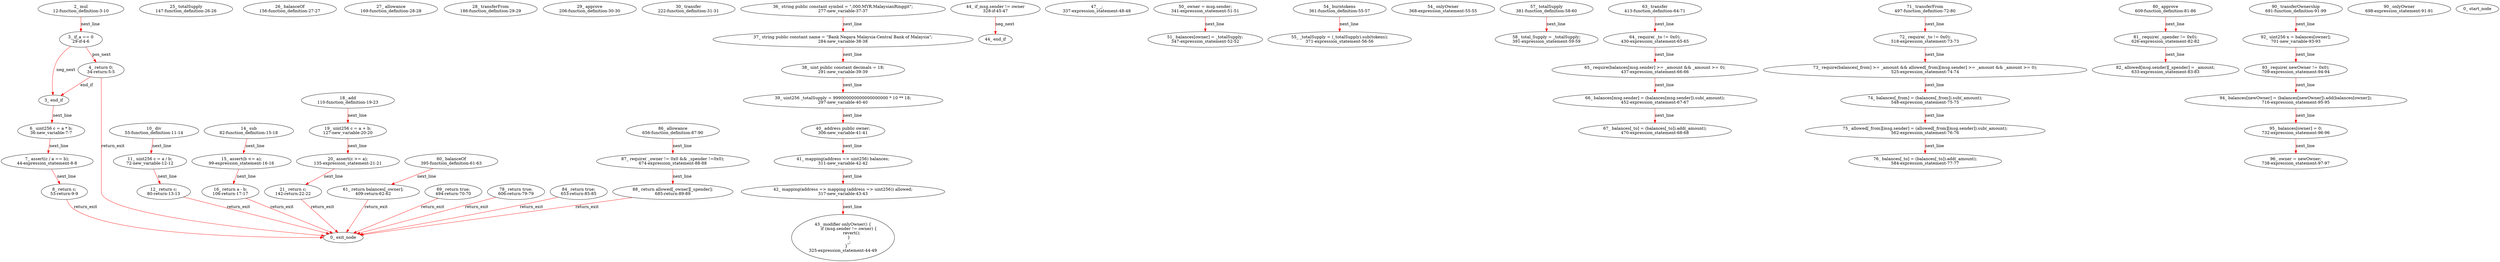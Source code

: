 digraph  {
12 [label="2_ mul\n12-function_definition-3-10", type_label=function_definition];
29 [label="3_ if_a == 0\n29-if-4-6", type_label=if];
776 [label="3_ end_if", type_label=end_if];
34 [label="4_ return 0;\n34-return-5-5", type_label=return];
36 [label="6_ uint256 c = a * b;\n36-new_variable-7-7", type_label=new_variable];
44 [label="7_ assert(c / a == b);\n44-expression_statement-8-8", type_label=expression_statement];
53 [label="8_ return c;\n53-return-9-9", type_label=return];
55 [label="10_ div\n55-function_definition-11-14", type_label=function_definition];
72 [label="11_ uint256 c = a / b;\n72-new_variable-12-12", type_label=new_variable];
80 [label="12_ return c;\n80-return-13-13", type_label=return];
82 [label="14_ sub\n82-function_definition-15-18", type_label=function_definition];
99 [label="15_ assert(b <= a);\n99-expression_statement-16-16", type_label=expression_statement];
106 [label="16_ return a - b;\n106-return-17-17", type_label=return];
110 [label="18_ add\n110-function_definition-19-23", type_label=function_definition];
127 [label="19_ uint256 c = a + b;\n127-new_variable-20-20", type_label=new_variable];
135 [label="20_ assert(c >= a);\n135-expression_statement-21-21", type_label=expression_statement];
142 [label="21_ return c;\n142-return-22-22", type_label=return];
147 [label="25_ totalSupply\n147-function_definition-26-26", type_label=function_definition];
156 [label="26_ balanceOf\n156-function_definition-27-27", type_label=function_definition];
169 [label="27_ allowance\n169-function_definition-28-28", type_label=function_definition];
186 [label="28_ transferFrom\n186-function_definition-29-29", type_label=function_definition];
206 [label="29_ approve\n206-function_definition-30-30", type_label=function_definition];
222 [label="30_ transfer\n222-function_definition-31-31", type_label=function_definition];
277 [label="36_ string public constant symbol = \",000.MYR.MalaysianRinggit\";\n277-new_variable-37-37", type_label=new_variable];
284 [label="37_ string public constant name = \"Bank Negara Malaysia-Central Bank of Malaysia\";\n284-new_variable-38-38", type_label=new_variable];
291 [label="38_ uint public constant decimals = 18;\n291-new_variable-39-39", type_label=new_variable];
297 [label="39_ uint256 _totalSupply = 999000000000000000000 * 10 ** 18;\n297-new_variable-40-40", type_label=new_variable];
306 [label="40_ address public owner;\n306-new_variable-41-41", type_label=new_variable];
311 [label="41_ mapping(address => uint256) balances;\n311-new_variable-42-42", type_label=new_variable];
317 [label="42_ mapping(address => mapping (address => uint256)) allowed;\n317-new_variable-43-43", type_label=new_variable];
325 [label="43_ modifier onlyOwner() {\n         if (msg.sender != owner) {\n             revert();\n         }\n         _;\n     }\n325-expression_statement-44-49", type_label=expression_statement];
328 [label="44_ if_msg.sender != owner\n328-if-45-47", type_label=if];
1075 [label="44_ end_if", type_label=end_if];
337 [label="47_ _;\n337-expression_statement-48-48", type_label=expression_statement];
341 [label="50_ owner = msg.sender;\n341-expression_statement-51-51", type_label=expression_statement];
347 [label="51_ balances[owner] = _totalSupply;\n347-expression_statement-52-52", type_label=expression_statement];
361 [label="54_ burntokens\n361-function_definition-55-57", type_label=function_definition];
368 [label="54_ onlyOwner\n368-expression_statement-55-55", type_label=expression_statement];
371 [label="55_ _totalSupply = (_totalSupply).sub(tokens);\n371-expression_statement-56-56", type_label=expression_statement];
381 [label="57_ totalSupply\n381-function_definition-58-60", type_label=function_definition];
391 [label="58_ total_Supply = _totalSupply;\n391-expression_statement-59-59", type_label=expression_statement];
395 [label="60_ balanceOf\n395-function_definition-61-63", type_label=function_definition];
409 [label="61_ return balances[_owner];\n409-return-62-62", type_label=return];
413 [label="63_ transfer\n413-function_definition-64-71", type_label=function_definition];
430 [label="64_ require( _to != 0x0);\n430-expression_statement-65-65", type_label=expression_statement];
437 [label="65_ require(balances[msg.sender] >= _amount && _amount >= 0);\n437-expression_statement-66-66", type_label=expression_statement];
452 [label="66_ balances[msg.sender] = (balances[msg.sender]).sub(_amount);\n452-expression_statement-67-67", type_label=expression_statement];
470 [label="67_ balances[_to] = (balances[_to]).add(_amount);\n470-expression_statement-68-68", type_label=expression_statement];
494 [label="69_ return true;\n494-return-70-70", type_label=return];
497 [label="71_ transferFrom\n497-function_definition-72-80", type_label=function_definition];
518 [label="72_ require( _to != 0x0);\n518-expression_statement-73-73", type_label=expression_statement];
525 [label="73_ require(balances[_from] >= _amount && allowed[_from][msg.sender] >= _amount && _amount >= 0);\n525-expression_statement-74-74", type_label=expression_statement];
548 [label="74_ balances[_from] = (balances[_from]).sub(_amount);\n548-expression_statement-75-75", type_label=expression_statement];
562 [label="75_ allowed[_from][msg.sender] = (allowed[_from][msg.sender]).sub(_amount);\n562-expression_statement-76-76", type_label=expression_statement];
584 [label="76_ balances[_to] = (balances[_to]).add(_amount);\n584-expression_statement-77-77", type_label=expression_statement];
606 [label="78_ return true;\n606-return-79-79", type_label=return];
609 [label="80_ approve\n609-function_definition-81-86", type_label=function_definition];
626 [label="81_ require( _spender != 0x0);\n626-expression_statement-82-82", type_label=expression_statement];
633 [label="82_ allowed[msg.sender][_spender] = _amount;\n633-expression_statement-83-83", type_label=expression_statement];
653 [label="84_ return true;\n653-return-85-85", type_label=return];
656 [label="86_ allowance\n656-function_definition-87-90", type_label=function_definition];
674 [label="87_ require( _owner != 0x0 && _spender !=0x0);\n674-expression_statement-88-88", type_label=expression_statement];
685 [label="88_ return allowed[_owner][_spender];\n685-return-89-89", type_label=return];
691 [label="90_ transferOwnership\n691-function_definition-91-99", type_label=function_definition];
698 [label="90_ onlyOwner\n698-expression_statement-91-91", type_label=expression_statement];
701 [label="92_ uint256 x = balances[owner];\n701-new_variable-93-93", type_label=new_variable];
709 [label="93_ require( newOwner != 0x0);\n709-expression_statement-94-94", type_label=expression_statement];
716 [label="94_ balances[newOwner] = (balances[newOwner]).add(balances[owner]);\n716-expression_statement-95-95", type_label=expression_statement];
732 [label="95_ balances[owner] = 0;\n732-expression_statement-96-96", type_label=expression_statement];
738 [label="96_ owner = newOwner;\n738-expression_statement-97-97", type_label=expression_statement];
1 [label="0_ start_node", type_label=start];
2 [label="0_ exit_node", type_label=exit];
12 -> 29  [color=red, controlflow_type=next_line, edge_type=CFG_edge, key=0, label=next_line];
29 -> 34  [color=red, controlflow_type=pos_next, edge_type=CFG_edge, key=0, label=pos_next];
29 -> 776  [color=red, controlflow_type=neg_next, edge_type=CFG_edge, key=0, label=neg_next];
776 -> 36  [color=red, controlflow_type=next_line, edge_type=CFG_edge, key=0, label=next_line];
34 -> 776  [color=red, controlflow_type=end_if, edge_type=CFG_edge, key=0, label=end_if];
34 -> 2  [color=red, controlflow_type=return_exit, edge_type=CFG_edge, key=0, label=return_exit];
36 -> 44  [color=red, controlflow_type=next_line, edge_type=CFG_edge, key=0, label=next_line];
44 -> 53  [color=red, controlflow_type=next_line, edge_type=CFG_edge, key=0, label=next_line];
53 -> 2  [color=red, controlflow_type=return_exit, edge_type=CFG_edge, key=0, label=return_exit];
55 -> 72  [color=red, controlflow_type=next_line, edge_type=CFG_edge, key=0, label=next_line];
72 -> 80  [color=red, controlflow_type=next_line, edge_type=CFG_edge, key=0, label=next_line];
80 -> 2  [color=red, controlflow_type=return_exit, edge_type=CFG_edge, key=0, label=return_exit];
82 -> 99  [color=red, controlflow_type=next_line, edge_type=CFG_edge, key=0, label=next_line];
99 -> 106  [color=red, controlflow_type=next_line, edge_type=CFG_edge, key=0, label=next_line];
106 -> 2  [color=red, controlflow_type=return_exit, edge_type=CFG_edge, key=0, label=return_exit];
110 -> 127  [color=red, controlflow_type=next_line, edge_type=CFG_edge, key=0, label=next_line];
127 -> 135  [color=red, controlflow_type=next_line, edge_type=CFG_edge, key=0, label=next_line];
135 -> 142  [color=red, controlflow_type=next_line, edge_type=CFG_edge, key=0, label=next_line];
142 -> 2  [color=red, controlflow_type=return_exit, edge_type=CFG_edge, key=0, label=return_exit];
277 -> 284  [color=red, controlflow_type=next_line, edge_type=CFG_edge, key=0, label=next_line];
284 -> 291  [color=red, controlflow_type=next_line, edge_type=CFG_edge, key=0, label=next_line];
291 -> 297  [color=red, controlflow_type=next_line, edge_type=CFG_edge, key=0, label=next_line];
297 -> 306  [color=red, controlflow_type=next_line, edge_type=CFG_edge, key=0, label=next_line];
306 -> 311  [color=red, controlflow_type=next_line, edge_type=CFG_edge, key=0, label=next_line];
311 -> 317  [color=red, controlflow_type=next_line, edge_type=CFG_edge, key=0, label=next_line];
317 -> 325  [color=red, controlflow_type=next_line, edge_type=CFG_edge, key=0, label=next_line];
328 -> 1075  [color=red, controlflow_type=neg_next, edge_type=CFG_edge, key=0, label=neg_next];
341 -> 347  [color=red, controlflow_type=next_line, edge_type=CFG_edge, key=0, label=next_line];
361 -> 371  [color=red, controlflow_type=next_line, edge_type=CFG_edge, key=0, label=next_line];
381 -> 391  [color=red, controlflow_type=next_line, edge_type=CFG_edge, key=0, label=next_line];
395 -> 409  [color=red, controlflow_type=next_line, edge_type=CFG_edge, key=0, label=next_line];
409 -> 2  [color=red, controlflow_type=return_exit, edge_type=CFG_edge, key=0, label=return_exit];
413 -> 430  [color=red, controlflow_type=next_line, edge_type=CFG_edge, key=0, label=next_line];
430 -> 437  [color=red, controlflow_type=next_line, edge_type=CFG_edge, key=0, label=next_line];
437 -> 452  [color=red, controlflow_type=next_line, edge_type=CFG_edge, key=0, label=next_line];
452 -> 470  [color=red, controlflow_type=next_line, edge_type=CFG_edge, key=0, label=next_line];
494 -> 2  [color=red, controlflow_type=return_exit, edge_type=CFG_edge, key=0, label=return_exit];
497 -> 518  [color=red, controlflow_type=next_line, edge_type=CFG_edge, key=0, label=next_line];
518 -> 525  [color=red, controlflow_type=next_line, edge_type=CFG_edge, key=0, label=next_line];
525 -> 548  [color=red, controlflow_type=next_line, edge_type=CFG_edge, key=0, label=next_line];
548 -> 562  [color=red, controlflow_type=next_line, edge_type=CFG_edge, key=0, label=next_line];
562 -> 584  [color=red, controlflow_type=next_line, edge_type=CFG_edge, key=0, label=next_line];
606 -> 2  [color=red, controlflow_type=return_exit, edge_type=CFG_edge, key=0, label=return_exit];
609 -> 626  [color=red, controlflow_type=next_line, edge_type=CFG_edge, key=0, label=next_line];
626 -> 633  [color=red, controlflow_type=next_line, edge_type=CFG_edge, key=0, label=next_line];
653 -> 2  [color=red, controlflow_type=return_exit, edge_type=CFG_edge, key=0, label=return_exit];
656 -> 674  [color=red, controlflow_type=next_line, edge_type=CFG_edge, key=0, label=next_line];
674 -> 685  [color=red, controlflow_type=next_line, edge_type=CFG_edge, key=0, label=next_line];
685 -> 2  [color=red, controlflow_type=return_exit, edge_type=CFG_edge, key=0, label=return_exit];
691 -> 701  [color=red, controlflow_type=next_line, edge_type=CFG_edge, key=0, label=next_line];
701 -> 709  [color=red, controlflow_type=next_line, edge_type=CFG_edge, key=0, label=next_line];
709 -> 716  [color=red, controlflow_type=next_line, edge_type=CFG_edge, key=0, label=next_line];
716 -> 732  [color=red, controlflow_type=next_line, edge_type=CFG_edge, key=0, label=next_line];
732 -> 738  [color=red, controlflow_type=next_line, edge_type=CFG_edge, key=0, label=next_line];
}
